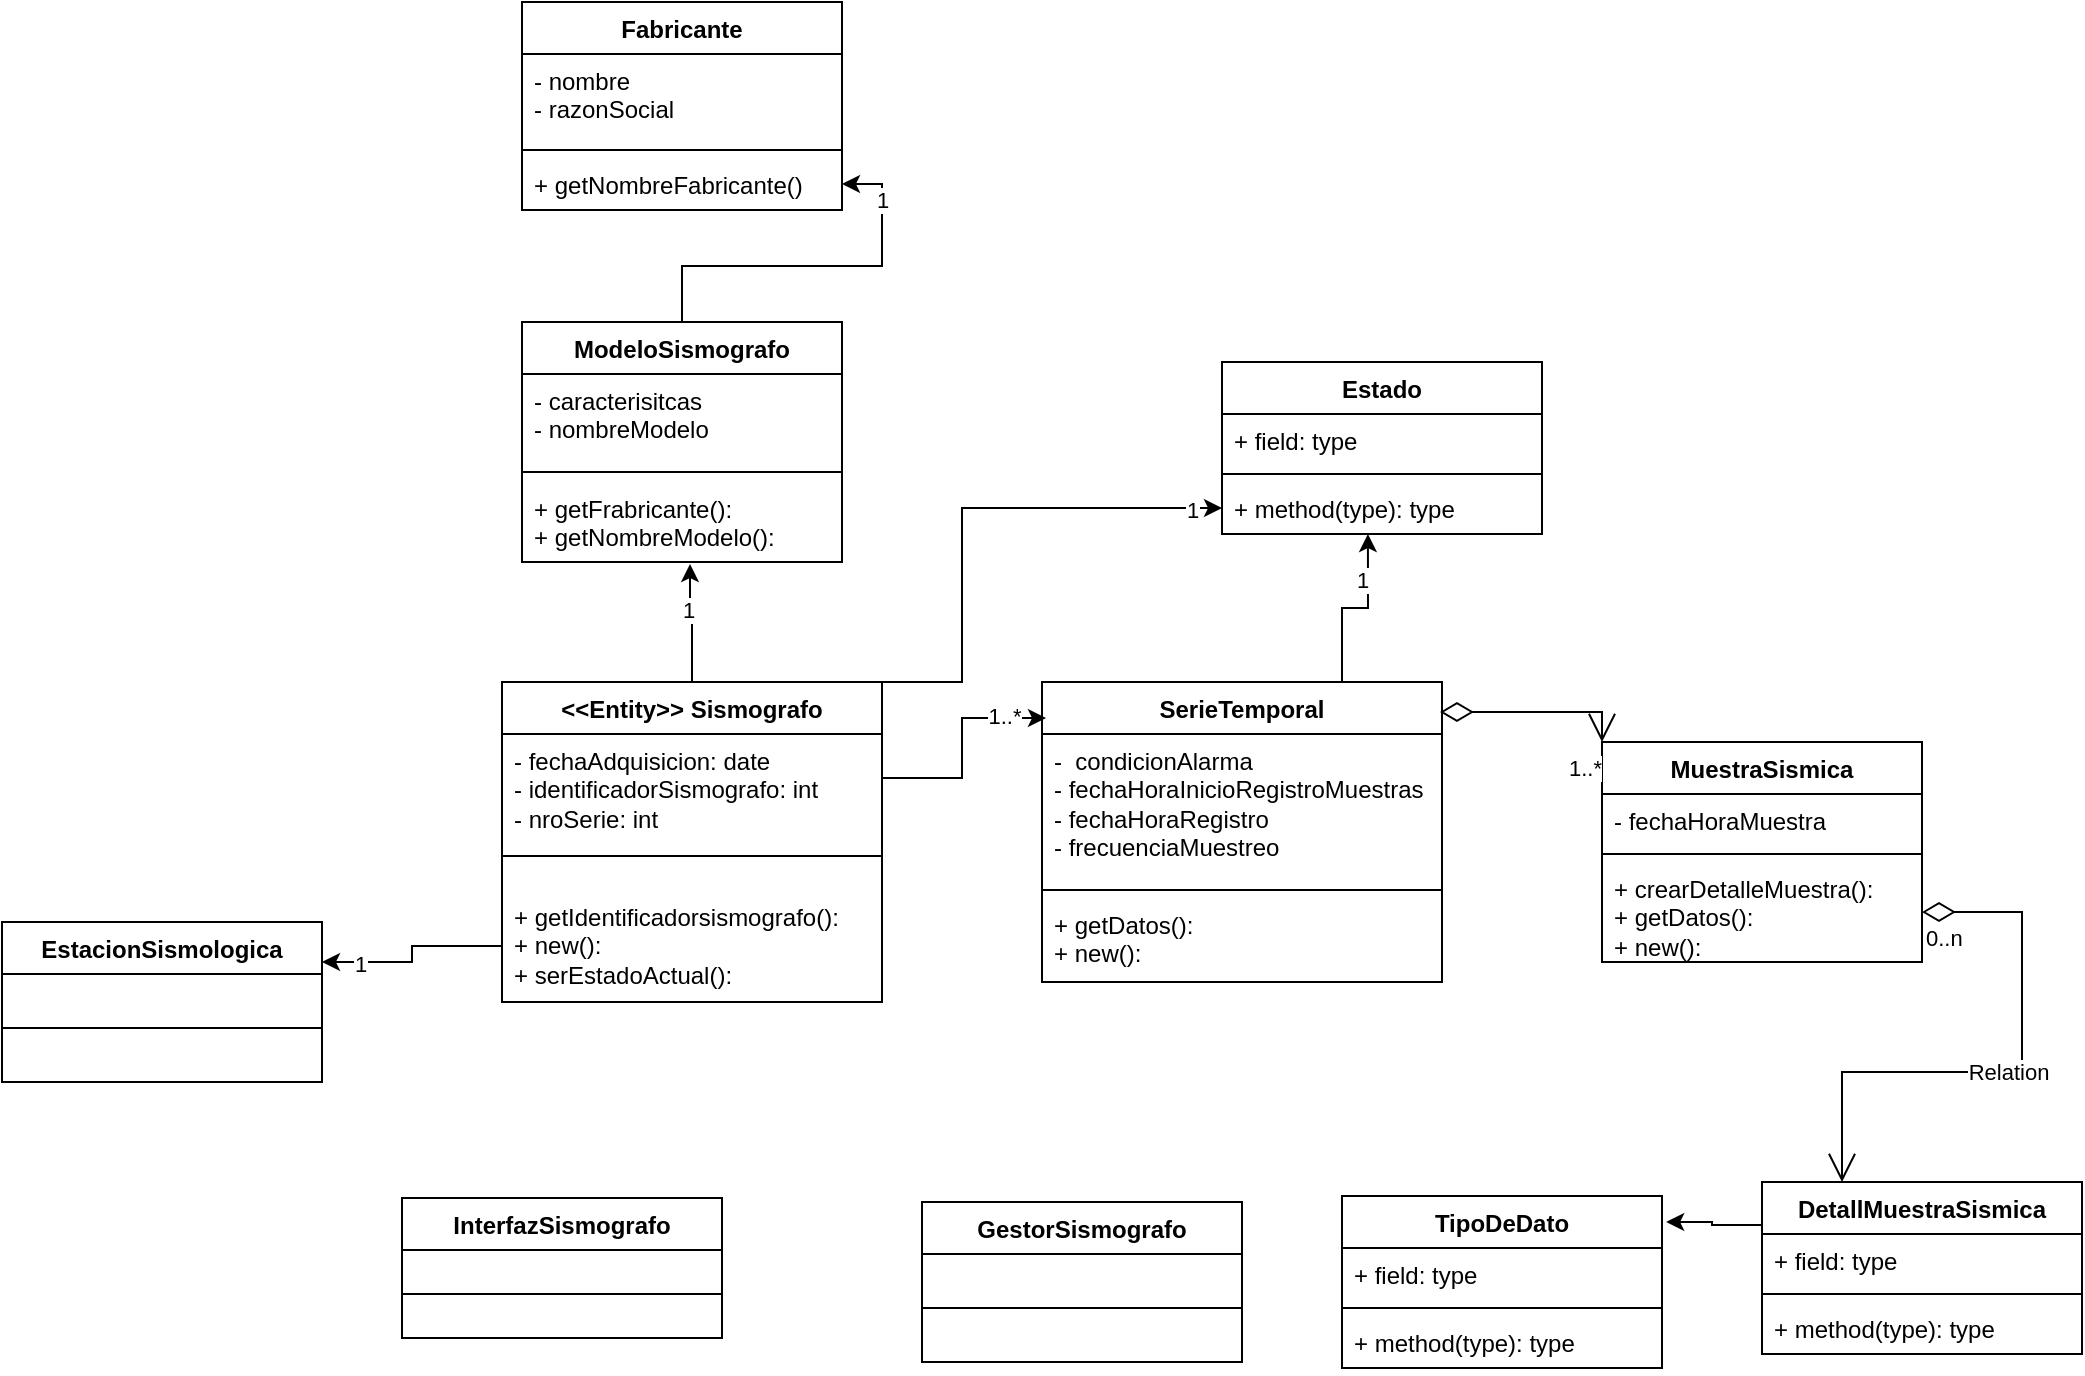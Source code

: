 <mxfile version="26.2.2">
  <diagram id="C5RBs43oDa-KdzZeNtuy" name="Page-1">
    <mxGraphModel dx="1940" dy="1698" grid="1" gridSize="10" guides="1" tooltips="1" connect="1" arrows="1" fold="1" page="1" pageScale="1" pageWidth="827" pageHeight="1169" math="0" shadow="0">
      <root>
        <mxCell id="WIyWlLk6GJQsqaUBKTNV-0" />
        <mxCell id="WIyWlLk6GJQsqaUBKTNV-1" parent="WIyWlLk6GJQsqaUBKTNV-0" />
        <mxCell id="tD3lOuw6bgQ2yHUj-0Qg-63" style="edgeStyle=orthogonalEdgeStyle;rounded=0;orthogonalLoop=1;jettySize=auto;html=1;exitX=1;exitY=0;exitDx=0;exitDy=0;entryX=0;entryY=0.5;entryDx=0;entryDy=0;" edge="1" parent="WIyWlLk6GJQsqaUBKTNV-1" source="tD3lOuw6bgQ2yHUj-0Qg-0" target="tD3lOuw6bgQ2yHUj-0Qg-62">
          <mxGeometry relative="1" as="geometry">
            <Array as="points">
              <mxPoint x="340" y="90" />
              <mxPoint x="340" y="3" />
            </Array>
          </mxGeometry>
        </mxCell>
        <mxCell id="tD3lOuw6bgQ2yHUj-0Qg-64" value="1" style="edgeLabel;html=1;align=center;verticalAlign=middle;resizable=0;points=[];" vertex="1" connectable="0" parent="tD3lOuw6bgQ2yHUj-0Qg-63">
          <mxGeometry x="0.881" y="-1" relative="1" as="geometry">
            <mxPoint as="offset" />
          </mxGeometry>
        </mxCell>
        <mxCell id="tD3lOuw6bgQ2yHUj-0Qg-0" value="&lt;div&gt;&amp;lt;&amp;lt;Entity&amp;gt;&amp;gt;&amp;nbsp;&lt;span style=&quot;background-color: transparent; color: light-dark(rgb(0, 0, 0), rgb(255, 255, 255));&quot;&gt;Sismografo&lt;/span&gt;&lt;/div&gt;" style="swimlane;fontStyle=1;align=center;verticalAlign=top;childLayout=stackLayout;horizontal=1;startSize=26;horizontalStack=0;resizeParent=1;resizeParentMax=0;resizeLast=0;collapsible=1;marginBottom=0;whiteSpace=wrap;html=1;" vertex="1" parent="WIyWlLk6GJQsqaUBKTNV-1">
          <mxGeometry x="110" y="90" width="190" height="160" as="geometry" />
        </mxCell>
        <mxCell id="tD3lOuw6bgQ2yHUj-0Qg-1" value="- fechaAdquisicion: date&lt;div&gt;- identificadorSismografo: int&lt;/div&gt;&lt;div&gt;- nroSerie: int&lt;/div&gt;" style="text;strokeColor=none;fillColor=none;align=left;verticalAlign=top;spacingLeft=4;spacingRight=4;overflow=hidden;rotatable=0;points=[[0,0.5],[1,0.5]];portConstraint=eastwest;whiteSpace=wrap;html=1;" vertex="1" parent="tD3lOuw6bgQ2yHUj-0Qg-0">
          <mxGeometry y="26" width="190" height="44" as="geometry" />
        </mxCell>
        <mxCell id="tD3lOuw6bgQ2yHUj-0Qg-2" value="" style="line;strokeWidth=1;fillColor=none;align=left;verticalAlign=middle;spacingTop=-1;spacingLeft=3;spacingRight=3;rotatable=0;labelPosition=right;points=[];portConstraint=eastwest;strokeColor=inherit;" vertex="1" parent="tD3lOuw6bgQ2yHUj-0Qg-0">
          <mxGeometry y="70" width="190" height="34" as="geometry" />
        </mxCell>
        <mxCell id="tD3lOuw6bgQ2yHUj-0Qg-3" value="+ getIdentificadorsismografo():&lt;div&gt;+ new():&lt;/div&gt;&lt;div&gt;+ serEstadoActual():&lt;/div&gt;" style="text;strokeColor=none;fillColor=none;align=left;verticalAlign=top;spacingLeft=4;spacingRight=4;overflow=hidden;rotatable=0;points=[[0,0.5],[1,0.5]];portConstraint=eastwest;whiteSpace=wrap;html=1;" vertex="1" parent="tD3lOuw6bgQ2yHUj-0Qg-0">
          <mxGeometry y="104" width="190" height="56" as="geometry" />
        </mxCell>
        <mxCell id="tD3lOuw6bgQ2yHUj-0Qg-4" value="SerieTemporal" style="swimlane;fontStyle=1;align=center;verticalAlign=top;childLayout=stackLayout;horizontal=1;startSize=26;horizontalStack=0;resizeParent=1;resizeParentMax=0;resizeLast=0;collapsible=1;marginBottom=0;whiteSpace=wrap;html=1;" vertex="1" parent="WIyWlLk6GJQsqaUBKTNV-1">
          <mxGeometry x="380" y="90" width="200" height="150" as="geometry" />
        </mxCell>
        <mxCell id="tD3lOuw6bgQ2yHUj-0Qg-5" value="-&amp;nbsp; condicionAlarma&lt;div&gt;- fechaHoraInicioRegistroMuestras&lt;/div&gt;&lt;div&gt;- fechaHoraRegistro&lt;/div&gt;&lt;div&gt;- frecuenciaMuestreo&lt;/div&gt;" style="text;strokeColor=none;fillColor=none;align=left;verticalAlign=top;spacingLeft=4;spacingRight=4;overflow=hidden;rotatable=0;points=[[0,0.5],[1,0.5]];portConstraint=eastwest;whiteSpace=wrap;html=1;" vertex="1" parent="tD3lOuw6bgQ2yHUj-0Qg-4">
          <mxGeometry y="26" width="200" height="74" as="geometry" />
        </mxCell>
        <mxCell id="tD3lOuw6bgQ2yHUj-0Qg-6" value="" style="line;strokeWidth=1;fillColor=none;align=left;verticalAlign=middle;spacingTop=-1;spacingLeft=3;spacingRight=3;rotatable=0;labelPosition=right;points=[];portConstraint=eastwest;strokeColor=inherit;" vertex="1" parent="tD3lOuw6bgQ2yHUj-0Qg-4">
          <mxGeometry y="100" width="200" height="8" as="geometry" />
        </mxCell>
        <mxCell id="tD3lOuw6bgQ2yHUj-0Qg-7" value="+ getDatos():&lt;div&gt;+ new():&lt;/div&gt;" style="text;strokeColor=none;fillColor=none;align=left;verticalAlign=top;spacingLeft=4;spacingRight=4;overflow=hidden;rotatable=0;points=[[0,0.5],[1,0.5]];portConstraint=eastwest;whiteSpace=wrap;html=1;" vertex="1" parent="tD3lOuw6bgQ2yHUj-0Qg-4">
          <mxGeometry y="108" width="200" height="42" as="geometry" />
        </mxCell>
        <mxCell id="tD3lOuw6bgQ2yHUj-0Qg-8" style="edgeStyle=orthogonalEdgeStyle;rounded=0;orthogonalLoop=1;jettySize=auto;html=1;exitX=1;exitY=0.5;exitDx=0;exitDy=0;entryX=0.01;entryY=0.12;entryDx=0;entryDy=0;entryPerimeter=0;" edge="1" parent="WIyWlLk6GJQsqaUBKTNV-1" source="tD3lOuw6bgQ2yHUj-0Qg-1" target="tD3lOuw6bgQ2yHUj-0Qg-4">
          <mxGeometry relative="1" as="geometry" />
        </mxCell>
        <mxCell id="tD3lOuw6bgQ2yHUj-0Qg-39" value="1..*" style="edgeLabel;html=1;align=center;verticalAlign=middle;resizable=0;points=[];" vertex="1" connectable="0" parent="tD3lOuw6bgQ2yHUj-0Qg-8">
          <mxGeometry x="0.625" y="1" relative="1" as="geometry">
            <mxPoint as="offset" />
          </mxGeometry>
        </mxCell>
        <mxCell id="tD3lOuw6bgQ2yHUj-0Qg-10" value="GestorSismografo" style="swimlane;fontStyle=1;align=center;verticalAlign=top;childLayout=stackLayout;horizontal=1;startSize=26;horizontalStack=0;resizeParent=1;resizeParentMax=0;resizeLast=0;collapsible=1;marginBottom=0;whiteSpace=wrap;html=1;" vertex="1" parent="WIyWlLk6GJQsqaUBKTNV-1">
          <mxGeometry x="320" y="350" width="160" height="80" as="geometry" />
        </mxCell>
        <mxCell id="tD3lOuw6bgQ2yHUj-0Qg-12" value="" style="line;strokeWidth=1;fillColor=none;align=left;verticalAlign=middle;spacingTop=-1;spacingLeft=3;spacingRight=3;rotatable=0;labelPosition=right;points=[];portConstraint=eastwest;strokeColor=inherit;" vertex="1" parent="tD3lOuw6bgQ2yHUj-0Qg-10">
          <mxGeometry y="26" width="160" height="54" as="geometry" />
        </mxCell>
        <mxCell id="tD3lOuw6bgQ2yHUj-0Qg-15" value="InterfazSismografo" style="swimlane;fontStyle=1;align=center;verticalAlign=top;childLayout=stackLayout;horizontal=1;startSize=26;horizontalStack=0;resizeParent=1;resizeParentMax=0;resizeLast=0;collapsible=1;marginBottom=0;whiteSpace=wrap;html=1;" vertex="1" parent="WIyWlLk6GJQsqaUBKTNV-1">
          <mxGeometry x="60" y="348" width="160" height="70" as="geometry" />
        </mxCell>
        <mxCell id="tD3lOuw6bgQ2yHUj-0Qg-17" value="" style="line;strokeWidth=1;fillColor=none;align=left;verticalAlign=middle;spacingTop=-1;spacingLeft=3;spacingRight=3;rotatable=0;labelPosition=right;points=[];portConstraint=eastwest;strokeColor=inherit;" vertex="1" parent="tD3lOuw6bgQ2yHUj-0Qg-15">
          <mxGeometry y="26" width="160" height="44" as="geometry" />
        </mxCell>
        <mxCell id="tD3lOuw6bgQ2yHUj-0Qg-19" value="MuestraSismica" style="swimlane;fontStyle=1;align=center;verticalAlign=top;childLayout=stackLayout;horizontal=1;startSize=26;horizontalStack=0;resizeParent=1;resizeParentMax=0;resizeLast=0;collapsible=1;marginBottom=0;whiteSpace=wrap;html=1;" vertex="1" parent="WIyWlLk6GJQsqaUBKTNV-1">
          <mxGeometry x="660" y="120" width="160" height="110" as="geometry" />
        </mxCell>
        <mxCell id="tD3lOuw6bgQ2yHUj-0Qg-20" value="- fechaHoraMuestra" style="text;strokeColor=none;fillColor=none;align=left;verticalAlign=top;spacingLeft=4;spacingRight=4;overflow=hidden;rotatable=0;points=[[0,0.5],[1,0.5]];portConstraint=eastwest;whiteSpace=wrap;html=1;" vertex="1" parent="tD3lOuw6bgQ2yHUj-0Qg-19">
          <mxGeometry y="26" width="160" height="26" as="geometry" />
        </mxCell>
        <mxCell id="tD3lOuw6bgQ2yHUj-0Qg-21" value="" style="line;strokeWidth=1;fillColor=none;align=left;verticalAlign=middle;spacingTop=-1;spacingLeft=3;spacingRight=3;rotatable=0;labelPosition=right;points=[];portConstraint=eastwest;strokeColor=inherit;" vertex="1" parent="tD3lOuw6bgQ2yHUj-0Qg-19">
          <mxGeometry y="52" width="160" height="8" as="geometry" />
        </mxCell>
        <mxCell id="tD3lOuw6bgQ2yHUj-0Qg-22" value="+ crearDetalleMuestra():&lt;div&gt;+ getDatos():&lt;/div&gt;&lt;div&gt;+ new():&lt;/div&gt;" style="text;strokeColor=none;fillColor=none;align=left;verticalAlign=top;spacingLeft=4;spacingRight=4;overflow=hidden;rotatable=0;points=[[0,0.5],[1,0.5]];portConstraint=eastwest;whiteSpace=wrap;html=1;" vertex="1" parent="tD3lOuw6bgQ2yHUj-0Qg-19">
          <mxGeometry y="60" width="160" height="50" as="geometry" />
        </mxCell>
        <mxCell id="tD3lOuw6bgQ2yHUj-0Qg-24" value="" style="endArrow=open;html=1;endSize=12;startArrow=diamondThin;startSize=14;startFill=0;edgeStyle=orthogonalEdgeStyle;rounded=0;exitX=0.995;exitY=0.1;exitDx=0;exitDy=0;exitPerimeter=0;entryX=0;entryY=0;entryDx=0;entryDy=0;" edge="1" parent="WIyWlLk6GJQsqaUBKTNV-1" source="tD3lOuw6bgQ2yHUj-0Qg-4" target="tD3lOuw6bgQ2yHUj-0Qg-19">
          <mxGeometry relative="1" as="geometry">
            <mxPoint x="580" y="280" as="sourcePoint" />
            <mxPoint x="740" y="280" as="targetPoint" />
          </mxGeometry>
        </mxCell>
        <mxCell id="tD3lOuw6bgQ2yHUj-0Qg-26" value="1..*" style="edgeLabel;resizable=0;html=1;align=right;verticalAlign=top;" connectable="0" vertex="1" parent="tD3lOuw6bgQ2yHUj-0Qg-24">
          <mxGeometry x="1" relative="1" as="geometry" />
        </mxCell>
        <mxCell id="tD3lOuw6bgQ2yHUj-0Qg-36" style="edgeStyle=orthogonalEdgeStyle;rounded=0;orthogonalLoop=1;jettySize=auto;html=1;exitX=0.5;exitY=0;exitDx=0;exitDy=0;" edge="1" parent="WIyWlLk6GJQsqaUBKTNV-1" source="tD3lOuw6bgQ2yHUj-0Qg-27" target="tD3lOuw6bgQ2yHUj-0Qg-35">
          <mxGeometry relative="1" as="geometry" />
        </mxCell>
        <mxCell id="tD3lOuw6bgQ2yHUj-0Qg-37" value="1" style="edgeLabel;html=1;align=center;verticalAlign=middle;resizable=0;points=[];" vertex="1" connectable="0" parent="tD3lOuw6bgQ2yHUj-0Qg-36">
          <mxGeometry x="0.703" relative="1" as="geometry">
            <mxPoint as="offset" />
          </mxGeometry>
        </mxCell>
        <mxCell id="tD3lOuw6bgQ2yHUj-0Qg-27" value="ModeloSismografo" style="swimlane;fontStyle=1;align=center;verticalAlign=top;childLayout=stackLayout;horizontal=1;startSize=26;horizontalStack=0;resizeParent=1;resizeParentMax=0;resizeLast=0;collapsible=1;marginBottom=0;whiteSpace=wrap;html=1;" vertex="1" parent="WIyWlLk6GJQsqaUBKTNV-1">
          <mxGeometry x="120" y="-90" width="160" height="120" as="geometry" />
        </mxCell>
        <mxCell id="tD3lOuw6bgQ2yHUj-0Qg-28" value="- caracterisitcas&lt;div&gt;- nombreModelo&lt;/div&gt;" style="text;strokeColor=none;fillColor=none;align=left;verticalAlign=top;spacingLeft=4;spacingRight=4;overflow=hidden;rotatable=0;points=[[0,0.5],[1,0.5]];portConstraint=eastwest;whiteSpace=wrap;html=1;" vertex="1" parent="tD3lOuw6bgQ2yHUj-0Qg-27">
          <mxGeometry y="26" width="160" height="44" as="geometry" />
        </mxCell>
        <mxCell id="tD3lOuw6bgQ2yHUj-0Qg-29" value="" style="line;strokeWidth=1;fillColor=none;align=left;verticalAlign=middle;spacingTop=-1;spacingLeft=3;spacingRight=3;rotatable=0;labelPosition=right;points=[];portConstraint=eastwest;strokeColor=inherit;" vertex="1" parent="tD3lOuw6bgQ2yHUj-0Qg-27">
          <mxGeometry y="70" width="160" height="10" as="geometry" />
        </mxCell>
        <mxCell id="tD3lOuw6bgQ2yHUj-0Qg-30" value="+ getFrabricante():&lt;div&gt;+ getNombreModelo():&lt;/div&gt;" style="text;strokeColor=none;fillColor=none;align=left;verticalAlign=top;spacingLeft=4;spacingRight=4;overflow=hidden;rotatable=0;points=[[0,0.5],[1,0.5]];portConstraint=eastwest;whiteSpace=wrap;html=1;" vertex="1" parent="tD3lOuw6bgQ2yHUj-0Qg-27">
          <mxGeometry y="80" width="160" height="40" as="geometry" />
        </mxCell>
        <mxCell id="tD3lOuw6bgQ2yHUj-0Qg-31" style="edgeStyle=orthogonalEdgeStyle;rounded=0;orthogonalLoop=1;jettySize=auto;html=1;exitX=0.5;exitY=0;exitDx=0;exitDy=0;entryX=0.525;entryY=1.025;entryDx=0;entryDy=0;entryPerimeter=0;" edge="1" parent="WIyWlLk6GJQsqaUBKTNV-1" source="tD3lOuw6bgQ2yHUj-0Qg-0" target="tD3lOuw6bgQ2yHUj-0Qg-30">
          <mxGeometry relative="1" as="geometry" />
        </mxCell>
        <mxCell id="tD3lOuw6bgQ2yHUj-0Qg-38" value="1" style="edgeLabel;html=1;align=center;verticalAlign=middle;resizable=0;points=[];" vertex="1" connectable="0" parent="tD3lOuw6bgQ2yHUj-0Qg-31">
          <mxGeometry x="0.25" y="1" relative="1" as="geometry">
            <mxPoint as="offset" />
          </mxGeometry>
        </mxCell>
        <mxCell id="tD3lOuw6bgQ2yHUj-0Qg-32" value="Fabricante" style="swimlane;fontStyle=1;align=center;verticalAlign=top;childLayout=stackLayout;horizontal=1;startSize=26;horizontalStack=0;resizeParent=1;resizeParentMax=0;resizeLast=0;collapsible=1;marginBottom=0;whiteSpace=wrap;html=1;" vertex="1" parent="WIyWlLk6GJQsqaUBKTNV-1">
          <mxGeometry x="120" y="-250" width="160" height="104" as="geometry" />
        </mxCell>
        <mxCell id="tD3lOuw6bgQ2yHUj-0Qg-33" value="- nombre&lt;div&gt;- razonSocial&lt;/div&gt;" style="text;strokeColor=none;fillColor=none;align=left;verticalAlign=top;spacingLeft=4;spacingRight=4;overflow=hidden;rotatable=0;points=[[0,0.5],[1,0.5]];portConstraint=eastwest;whiteSpace=wrap;html=1;" vertex="1" parent="tD3lOuw6bgQ2yHUj-0Qg-32">
          <mxGeometry y="26" width="160" height="44" as="geometry" />
        </mxCell>
        <mxCell id="tD3lOuw6bgQ2yHUj-0Qg-34" value="" style="line;strokeWidth=1;fillColor=none;align=left;verticalAlign=middle;spacingTop=-1;spacingLeft=3;spacingRight=3;rotatable=0;labelPosition=right;points=[];portConstraint=eastwest;strokeColor=inherit;" vertex="1" parent="tD3lOuw6bgQ2yHUj-0Qg-32">
          <mxGeometry y="70" width="160" height="8" as="geometry" />
        </mxCell>
        <mxCell id="tD3lOuw6bgQ2yHUj-0Qg-35" value="+ getNombreFabricante()" style="text;strokeColor=none;fillColor=none;align=left;verticalAlign=top;spacingLeft=4;spacingRight=4;overflow=hidden;rotatable=0;points=[[0,0.5],[1,0.5]];portConstraint=eastwest;whiteSpace=wrap;html=1;" vertex="1" parent="tD3lOuw6bgQ2yHUj-0Qg-32">
          <mxGeometry y="78" width="160" height="26" as="geometry" />
        </mxCell>
        <mxCell id="tD3lOuw6bgQ2yHUj-0Qg-40" value="EstacionSismologica" style="swimlane;fontStyle=1;align=center;verticalAlign=top;childLayout=stackLayout;horizontal=1;startSize=26;horizontalStack=0;resizeParent=1;resizeParentMax=0;resizeLast=0;collapsible=1;marginBottom=0;whiteSpace=wrap;html=1;" vertex="1" parent="WIyWlLk6GJQsqaUBKTNV-1">
          <mxGeometry x="-140" y="210" width="160" height="80" as="geometry" />
        </mxCell>
        <mxCell id="tD3lOuw6bgQ2yHUj-0Qg-42" value="" style="line;strokeWidth=1;fillColor=none;align=left;verticalAlign=middle;spacingTop=-1;spacingLeft=3;spacingRight=3;rotatable=0;labelPosition=right;points=[];portConstraint=eastwest;strokeColor=inherit;" vertex="1" parent="tD3lOuw6bgQ2yHUj-0Qg-40">
          <mxGeometry y="26" width="160" height="54" as="geometry" />
        </mxCell>
        <mxCell id="tD3lOuw6bgQ2yHUj-0Qg-44" style="edgeStyle=orthogonalEdgeStyle;rounded=0;orthogonalLoop=1;jettySize=auto;html=1;exitX=0;exitY=0.5;exitDx=0;exitDy=0;entryX=1;entryY=0.25;entryDx=0;entryDy=0;" edge="1" parent="WIyWlLk6GJQsqaUBKTNV-1" source="tD3lOuw6bgQ2yHUj-0Qg-3" target="tD3lOuw6bgQ2yHUj-0Qg-40">
          <mxGeometry relative="1" as="geometry" />
        </mxCell>
        <mxCell id="tD3lOuw6bgQ2yHUj-0Qg-45" value="1" style="edgeLabel;html=1;align=center;verticalAlign=middle;resizable=0;points=[];" vertex="1" connectable="0" parent="tD3lOuw6bgQ2yHUj-0Qg-44">
          <mxGeometry x="0.612" y="1" relative="1" as="geometry">
            <mxPoint as="offset" />
          </mxGeometry>
        </mxCell>
        <mxCell id="tD3lOuw6bgQ2yHUj-0Qg-46" value="DetallMuestraSismica" style="swimlane;fontStyle=1;align=center;verticalAlign=top;childLayout=stackLayout;horizontal=1;startSize=26;horizontalStack=0;resizeParent=1;resizeParentMax=0;resizeLast=0;collapsible=1;marginBottom=0;whiteSpace=wrap;html=1;" vertex="1" parent="WIyWlLk6GJQsqaUBKTNV-1">
          <mxGeometry x="740" y="340" width="160" height="86" as="geometry" />
        </mxCell>
        <mxCell id="tD3lOuw6bgQ2yHUj-0Qg-47" value="+ field: type" style="text;strokeColor=none;fillColor=none;align=left;verticalAlign=top;spacingLeft=4;spacingRight=4;overflow=hidden;rotatable=0;points=[[0,0.5],[1,0.5]];portConstraint=eastwest;whiteSpace=wrap;html=1;" vertex="1" parent="tD3lOuw6bgQ2yHUj-0Qg-46">
          <mxGeometry y="26" width="160" height="26" as="geometry" />
        </mxCell>
        <mxCell id="tD3lOuw6bgQ2yHUj-0Qg-48" value="" style="line;strokeWidth=1;fillColor=none;align=left;verticalAlign=middle;spacingTop=-1;spacingLeft=3;spacingRight=3;rotatable=0;labelPosition=right;points=[];portConstraint=eastwest;strokeColor=inherit;" vertex="1" parent="tD3lOuw6bgQ2yHUj-0Qg-46">
          <mxGeometry y="52" width="160" height="8" as="geometry" />
        </mxCell>
        <mxCell id="tD3lOuw6bgQ2yHUj-0Qg-49" value="+ method(type): type" style="text;strokeColor=none;fillColor=none;align=left;verticalAlign=top;spacingLeft=4;spacingRight=4;overflow=hidden;rotatable=0;points=[[0,0.5],[1,0.5]];portConstraint=eastwest;whiteSpace=wrap;html=1;" vertex="1" parent="tD3lOuw6bgQ2yHUj-0Qg-46">
          <mxGeometry y="60" width="160" height="26" as="geometry" />
        </mxCell>
        <mxCell id="tD3lOuw6bgQ2yHUj-0Qg-50" value="Relation" style="endArrow=open;html=1;endSize=12;startArrow=diamondThin;startSize=14;startFill=0;edgeStyle=orthogonalEdgeStyle;rounded=0;exitX=1;exitY=0.5;exitDx=0;exitDy=0;entryX=0.25;entryY=0;entryDx=0;entryDy=0;" edge="1" parent="WIyWlLk6GJQsqaUBKTNV-1" source="tD3lOuw6bgQ2yHUj-0Qg-22" target="tD3lOuw6bgQ2yHUj-0Qg-46">
          <mxGeometry relative="1" as="geometry">
            <mxPoint x="330" y="280" as="sourcePoint" />
            <mxPoint x="490" y="280" as="targetPoint" />
            <Array as="points">
              <mxPoint x="870" y="205" />
              <mxPoint x="870" y="285" />
              <mxPoint x="780" y="285" />
            </Array>
          </mxGeometry>
        </mxCell>
        <mxCell id="tD3lOuw6bgQ2yHUj-0Qg-51" value="0..n" style="edgeLabel;resizable=0;html=1;align=left;verticalAlign=top;" connectable="0" vertex="1" parent="tD3lOuw6bgQ2yHUj-0Qg-50">
          <mxGeometry x="-1" relative="1" as="geometry" />
        </mxCell>
        <mxCell id="tD3lOuw6bgQ2yHUj-0Qg-53" value="TipoDeDato" style="swimlane;fontStyle=1;align=center;verticalAlign=top;childLayout=stackLayout;horizontal=1;startSize=26;horizontalStack=0;resizeParent=1;resizeParentMax=0;resizeLast=0;collapsible=1;marginBottom=0;whiteSpace=wrap;html=1;" vertex="1" parent="WIyWlLk6GJQsqaUBKTNV-1">
          <mxGeometry x="530" y="347" width="160" height="86" as="geometry" />
        </mxCell>
        <mxCell id="tD3lOuw6bgQ2yHUj-0Qg-54" value="+ field: type" style="text;strokeColor=none;fillColor=none;align=left;verticalAlign=top;spacingLeft=4;spacingRight=4;overflow=hidden;rotatable=0;points=[[0,0.5],[1,0.5]];portConstraint=eastwest;whiteSpace=wrap;html=1;" vertex="1" parent="tD3lOuw6bgQ2yHUj-0Qg-53">
          <mxGeometry y="26" width="160" height="26" as="geometry" />
        </mxCell>
        <mxCell id="tD3lOuw6bgQ2yHUj-0Qg-55" value="" style="line;strokeWidth=1;fillColor=none;align=left;verticalAlign=middle;spacingTop=-1;spacingLeft=3;spacingRight=3;rotatable=0;labelPosition=right;points=[];portConstraint=eastwest;strokeColor=inherit;" vertex="1" parent="tD3lOuw6bgQ2yHUj-0Qg-53">
          <mxGeometry y="52" width="160" height="8" as="geometry" />
        </mxCell>
        <mxCell id="tD3lOuw6bgQ2yHUj-0Qg-56" value="+ method(type): type" style="text;strokeColor=none;fillColor=none;align=left;verticalAlign=top;spacingLeft=4;spacingRight=4;overflow=hidden;rotatable=0;points=[[0,0.5],[1,0.5]];portConstraint=eastwest;whiteSpace=wrap;html=1;" vertex="1" parent="tD3lOuw6bgQ2yHUj-0Qg-53">
          <mxGeometry y="60" width="160" height="26" as="geometry" />
        </mxCell>
        <mxCell id="tD3lOuw6bgQ2yHUj-0Qg-57" style="edgeStyle=orthogonalEdgeStyle;rounded=0;orthogonalLoop=1;jettySize=auto;html=1;exitX=0;exitY=0.25;exitDx=0;exitDy=0;entryX=1.013;entryY=0.151;entryDx=0;entryDy=0;entryPerimeter=0;" edge="1" parent="WIyWlLk6GJQsqaUBKTNV-1" source="tD3lOuw6bgQ2yHUj-0Qg-46" target="tD3lOuw6bgQ2yHUj-0Qg-53">
          <mxGeometry relative="1" as="geometry" />
        </mxCell>
        <mxCell id="tD3lOuw6bgQ2yHUj-0Qg-59" value="Estado" style="swimlane;fontStyle=1;align=center;verticalAlign=top;childLayout=stackLayout;horizontal=1;startSize=26;horizontalStack=0;resizeParent=1;resizeParentMax=0;resizeLast=0;collapsible=1;marginBottom=0;whiteSpace=wrap;html=1;" vertex="1" parent="WIyWlLk6GJQsqaUBKTNV-1">
          <mxGeometry x="470" y="-70" width="160" height="86" as="geometry" />
        </mxCell>
        <mxCell id="tD3lOuw6bgQ2yHUj-0Qg-60" value="+ field: type" style="text;strokeColor=none;fillColor=none;align=left;verticalAlign=top;spacingLeft=4;spacingRight=4;overflow=hidden;rotatable=0;points=[[0,0.5],[1,0.5]];portConstraint=eastwest;whiteSpace=wrap;html=1;" vertex="1" parent="tD3lOuw6bgQ2yHUj-0Qg-59">
          <mxGeometry y="26" width="160" height="26" as="geometry" />
        </mxCell>
        <mxCell id="tD3lOuw6bgQ2yHUj-0Qg-61" value="" style="line;strokeWidth=1;fillColor=none;align=left;verticalAlign=middle;spacingTop=-1;spacingLeft=3;spacingRight=3;rotatable=0;labelPosition=right;points=[];portConstraint=eastwest;strokeColor=inherit;" vertex="1" parent="tD3lOuw6bgQ2yHUj-0Qg-59">
          <mxGeometry y="52" width="160" height="8" as="geometry" />
        </mxCell>
        <mxCell id="tD3lOuw6bgQ2yHUj-0Qg-62" value="+ method(type): type" style="text;strokeColor=none;fillColor=none;align=left;verticalAlign=top;spacingLeft=4;spacingRight=4;overflow=hidden;rotatable=0;points=[[0,0.5],[1,0.5]];portConstraint=eastwest;whiteSpace=wrap;html=1;" vertex="1" parent="tD3lOuw6bgQ2yHUj-0Qg-59">
          <mxGeometry y="60" width="160" height="26" as="geometry" />
        </mxCell>
        <mxCell id="tD3lOuw6bgQ2yHUj-0Qg-65" style="edgeStyle=orthogonalEdgeStyle;rounded=0;orthogonalLoop=1;jettySize=auto;html=1;exitX=0.75;exitY=0;exitDx=0;exitDy=0;entryX=0.456;entryY=1;entryDx=0;entryDy=0;entryPerimeter=0;" edge="1" parent="WIyWlLk6GJQsqaUBKTNV-1" source="tD3lOuw6bgQ2yHUj-0Qg-4" target="tD3lOuw6bgQ2yHUj-0Qg-62">
          <mxGeometry relative="1" as="geometry" />
        </mxCell>
        <mxCell id="tD3lOuw6bgQ2yHUj-0Qg-66" value="1" style="edgeLabel;html=1;align=center;verticalAlign=middle;resizable=0;points=[];" vertex="1" connectable="0" parent="tD3lOuw6bgQ2yHUj-0Qg-65">
          <mxGeometry x="0.471" y="3" relative="1" as="geometry">
            <mxPoint as="offset" />
          </mxGeometry>
        </mxCell>
      </root>
    </mxGraphModel>
  </diagram>
</mxfile>

